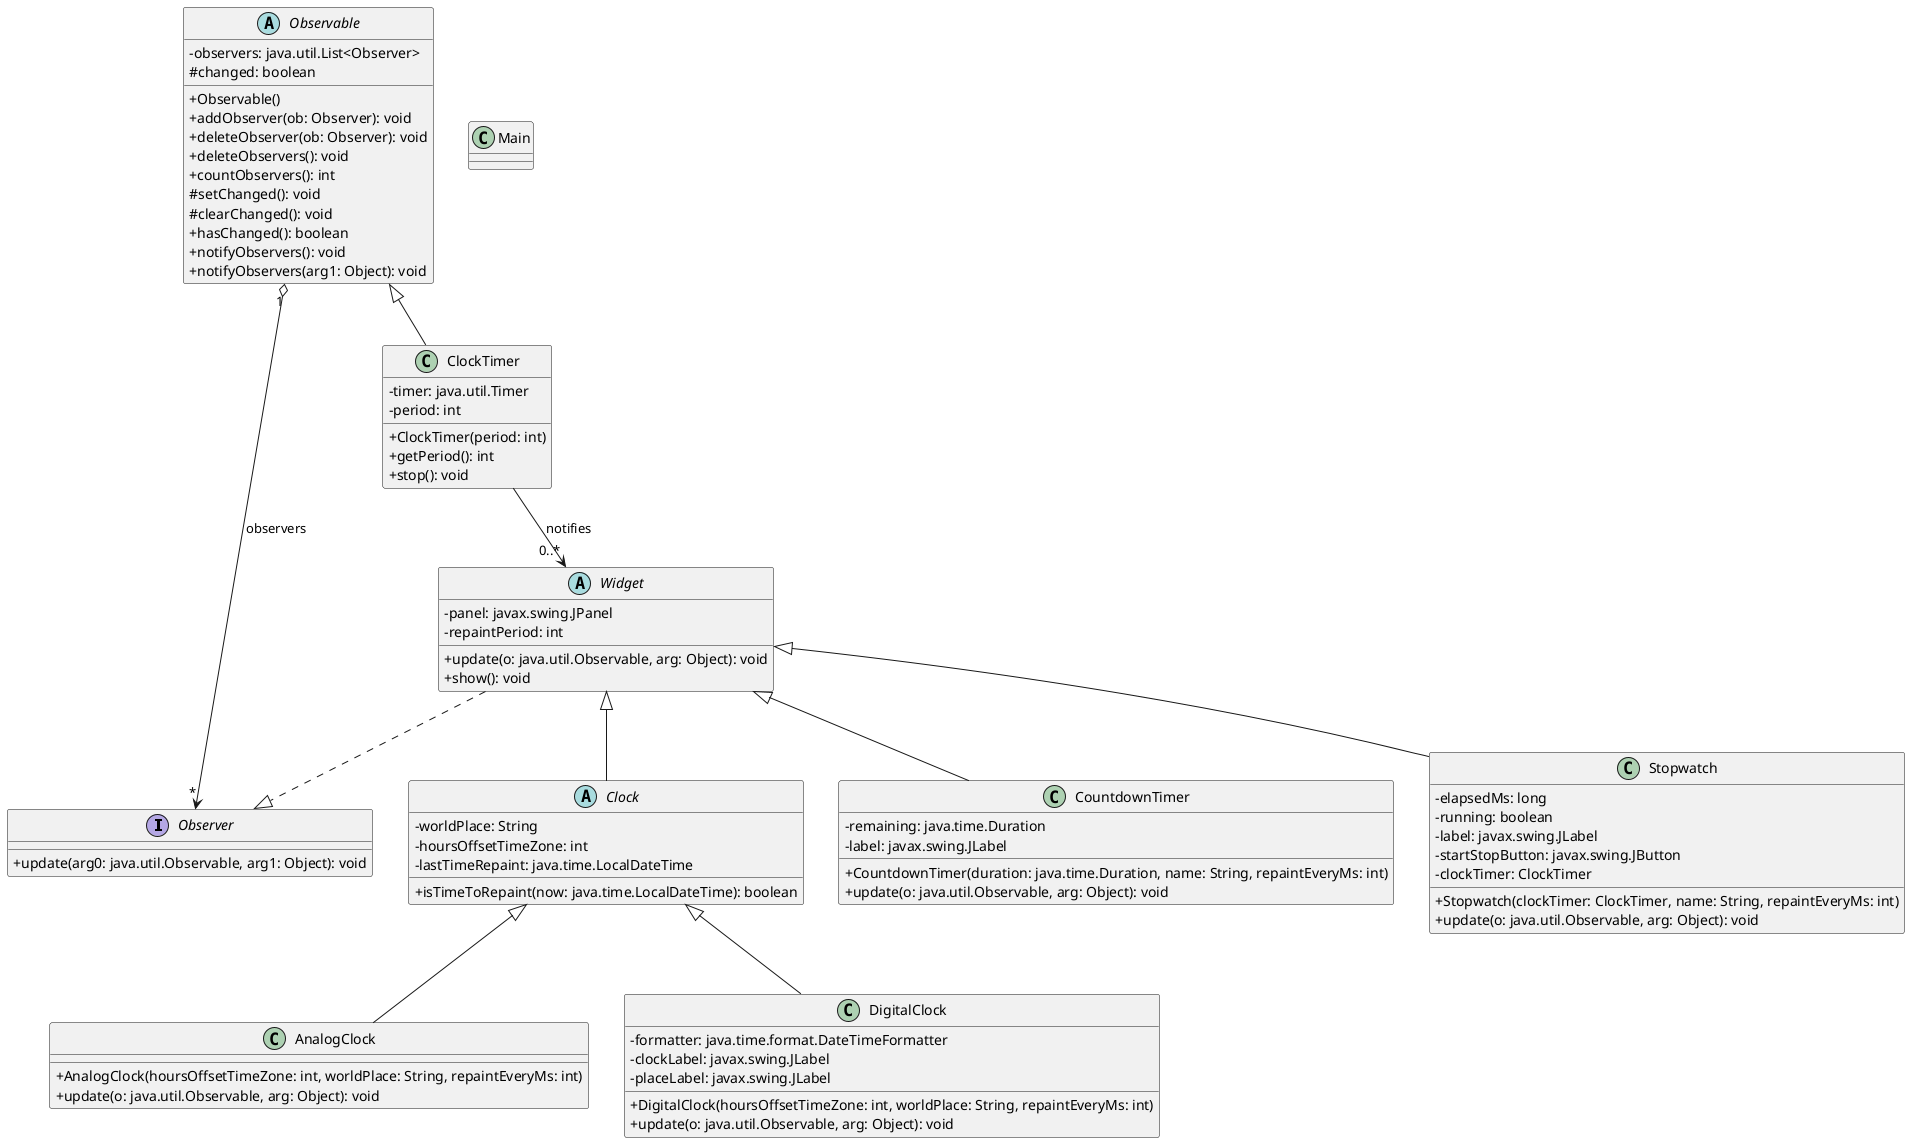 @startuml
skinparam classAttributeIconSize 0
'============================================================================'
' Complete PlantUML diagram with new Widget base class
'============================================================================'

'--- Observer pattern scaffold (same API names you usas en código) -----------
interface Observer {
  + update(arg0: java.util.Observable, arg1: Object): void
}

abstract class Observable {
  - observers: java.util.List<Observer>
  # changed: boolean
  + Observable()
  + addObserver(ob: Observer): void
  + deleteObserver(ob: Observer): void
  + deleteObservers(): void
  + countObservers(): int
  # setChanged(): void
  # clearChanged(): void
  + hasChanged(): boolean
  + notifyObservers(): void
  + notifyObservers(arg1: Object): void
}

'--- Nuevo nivel base para todos los “widgets” que observan el ClockTimer ----
abstract class Widget {
  - panel: javax.swing.JPanel
  - repaintPeriod: int
  + update(o: java.util.Observable, arg: Object): void
  + show(): void
}

Widget ..|> Observer

'--- ClockTimer sigue siendo el Observable del patrón ------------------------
class ClockTimer {
  - timer: java.util.Timer
  - period: int
  + ClockTimer(period: int)
  + getPeriod(): int
  + stop(): void
}

Observable <|-- ClockTimer

'--- Clock ahora hereda de Widget (no implementa Observer directamente) ------
abstract class Clock {
  - worldPlace: String
  - hoursOffsetTimeZone: int
  - lastTimeRepaint: java.time.LocalDateTime
  + isTimeToRepaint(now: java.time.LocalDateTime): boolean
}

Widget <|-- Clock

'--- Relojes concretos que muestran hora -------------------------------------
class AnalogClock {
  + AnalogClock(hoursOffsetTimeZone: int, worldPlace: String, repaintEveryMs: int)
  + update(o: java.util.Observable, arg: Object): void
}

class DigitalClock {
  - formatter: java.time.format.DateTimeFormatter
  - clockLabel: javax.swing.JLabel
  - placeLabel: javax.swing.JLabel
  + DigitalClock(hoursOffsetTimeZone: int, worldPlace: String, repaintEveryMs: int)
  + update(o: java.util.Observable, arg: Object): void
}

Clock <|-- AnalogClock
Clock <|-- DigitalClock

'--- Widgets que NO son “relojes de hora” (heredan directamente de Widget) ---
class CountdownTimer {
  - remaining: java.time.Duration
  - label: javax.swing.JLabel
  + CountdownTimer(duration: java.time.Duration, name: String, repaintEveryMs: int)
  + update(o: java.util.Observable, arg: Object): void
}

class Stopwatch {
  - elapsedMs: long
  - running: boolean
  - label: javax.swing.JLabel
  - startStopButton: javax.swing.JButton
  - clockTimer: ClockTimer
  + Stopwatch(clockTimer: ClockTimer, name: String, repaintEveryMs: int)
  + update(o: java.util.Observable, arg: Object): void
}

Widget <|-- CountdownTimer
Widget <|-- Stopwatch

'--- Main para instanciar/registrar ------------------------------------------
class Main

'----------------------------- Relaciones ------------------------------------
' Observer pattern cardinalities
Observable "1" o--> "*" Observer : observers

' ClockTimer notifica a todos los Widgets (incluye Clock y sus subclases)
ClockTimer --> "0..*" Widget : notifies




@enduml
